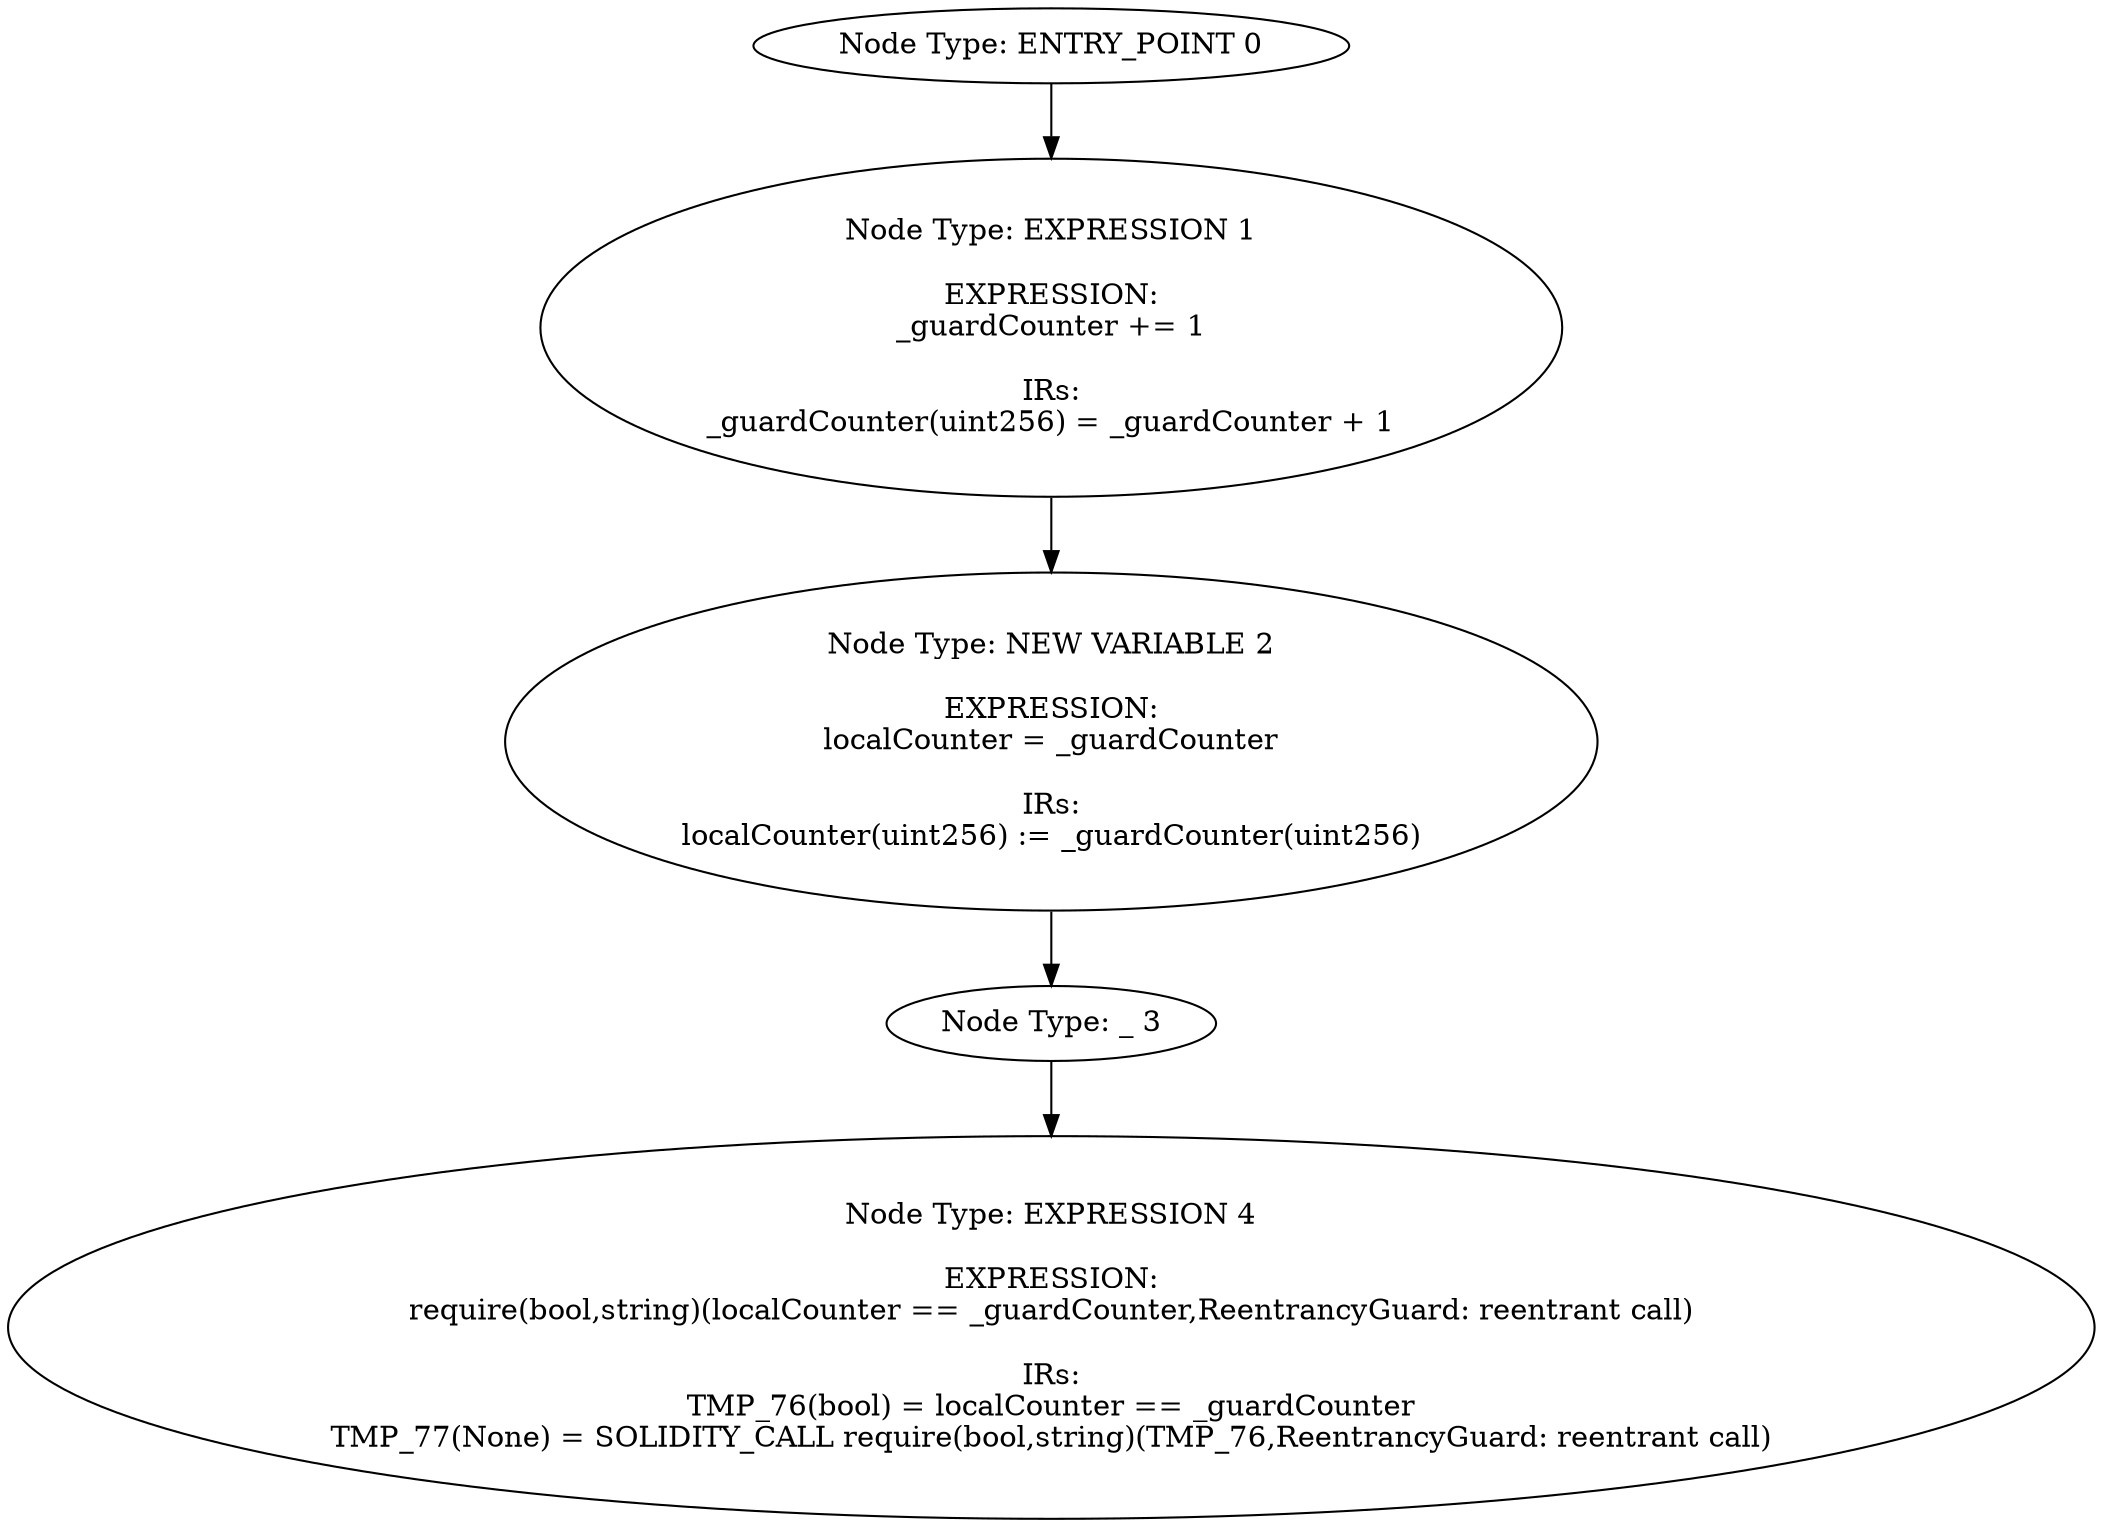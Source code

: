 digraph{
0[label="Node Type: ENTRY_POINT 0
"];
0->1;
1[label="Node Type: EXPRESSION 1

EXPRESSION:
_guardCounter += 1

IRs:
_guardCounter(uint256) = _guardCounter + 1"];
1->2;
2[label="Node Type: NEW VARIABLE 2

EXPRESSION:
localCounter = _guardCounter

IRs:
localCounter(uint256) := _guardCounter(uint256)"];
2->3;
3[label="Node Type: _ 3
"];
3->4;
4[label="Node Type: EXPRESSION 4

EXPRESSION:
require(bool,string)(localCounter == _guardCounter,ReentrancyGuard: reentrant call)

IRs:
TMP_76(bool) = localCounter == _guardCounter
TMP_77(None) = SOLIDITY_CALL require(bool,string)(TMP_76,ReentrancyGuard: reentrant call)"];
}
